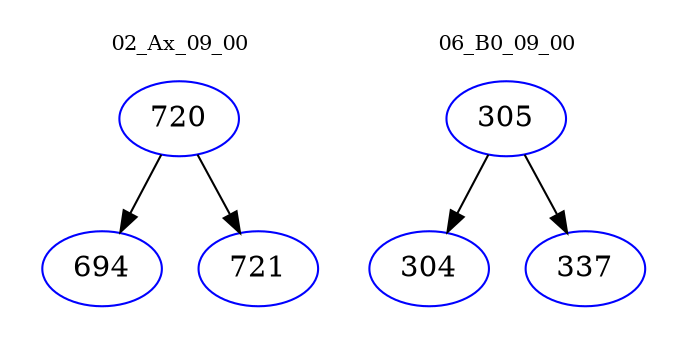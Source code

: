 digraph{
subgraph cluster_0 {
color = white
label = "02_Ax_09_00";
fontsize=10;
T0_720 [label="720", color="blue"]
T0_720 -> T0_694 [color="black"]
T0_694 [label="694", color="blue"]
T0_720 -> T0_721 [color="black"]
T0_721 [label="721", color="blue"]
}
subgraph cluster_1 {
color = white
label = "06_B0_09_00";
fontsize=10;
T1_305 [label="305", color="blue"]
T1_305 -> T1_304 [color="black"]
T1_304 [label="304", color="blue"]
T1_305 -> T1_337 [color="black"]
T1_337 [label="337", color="blue"]
}
}

